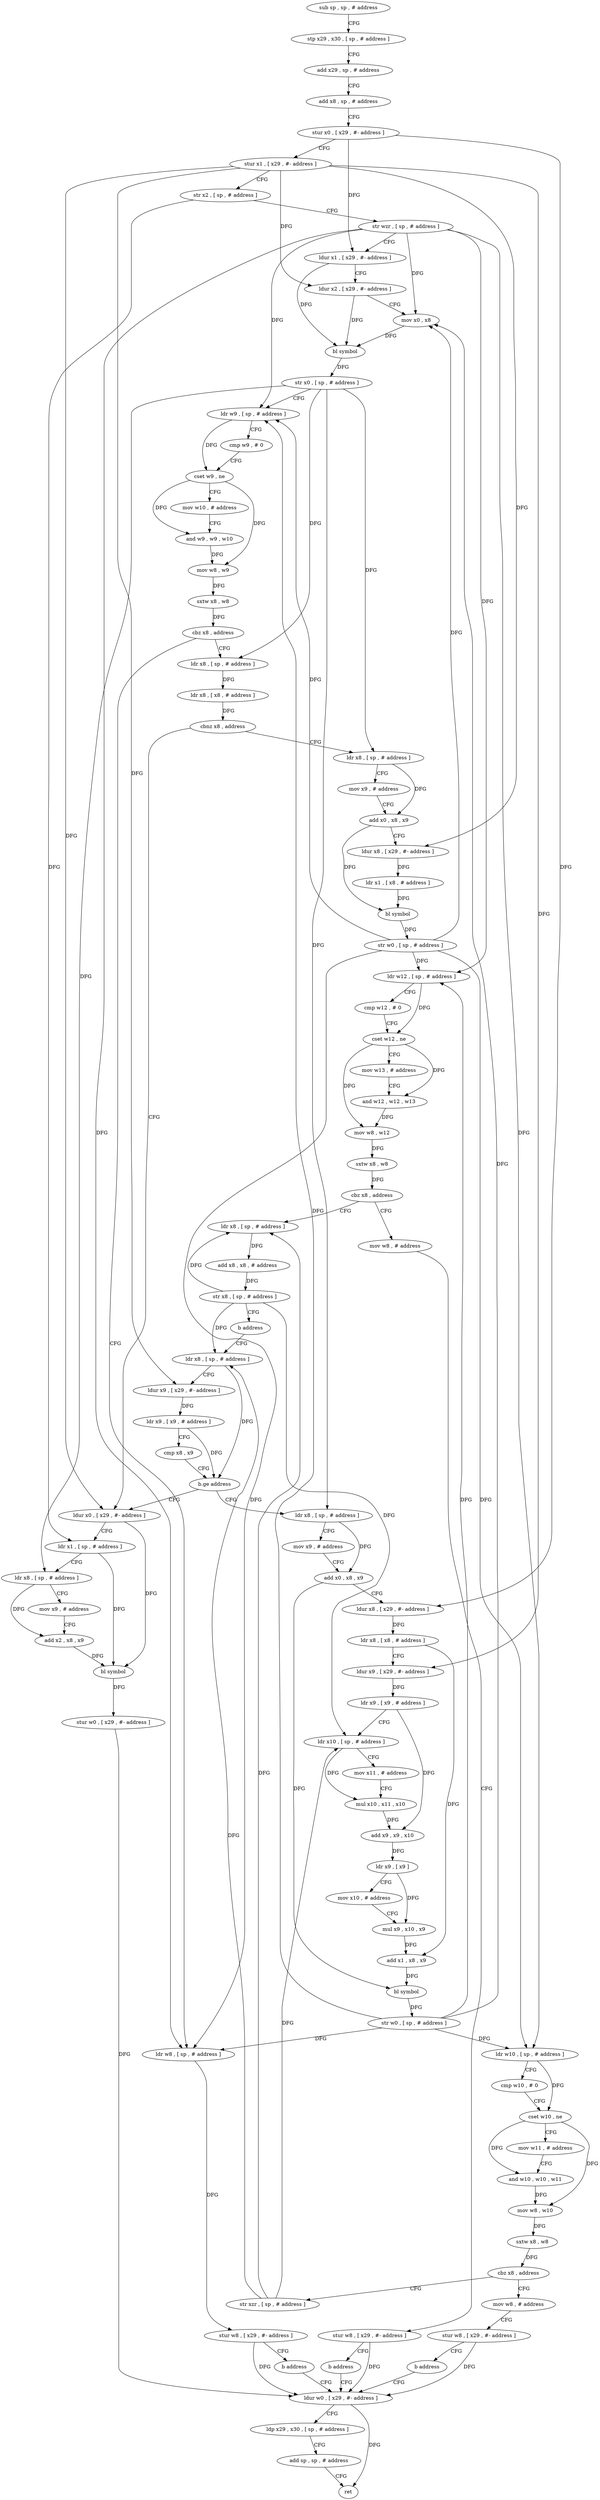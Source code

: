 digraph "func" {
"4320364" [label = "sub sp , sp , # address" ]
"4320368" [label = "stp x29 , x30 , [ sp , # address ]" ]
"4320372" [label = "add x29 , sp , # address" ]
"4320376" [label = "add x8 , sp , # address" ]
"4320380" [label = "stur x0 , [ x29 , #- address ]" ]
"4320384" [label = "stur x1 , [ x29 , #- address ]" ]
"4320388" [label = "str x2 , [ sp , # address ]" ]
"4320392" [label = "str wzr , [ sp , # address ]" ]
"4320396" [label = "ldur x1 , [ x29 , #- address ]" ]
"4320400" [label = "ldur x2 , [ x29 , #- address ]" ]
"4320404" [label = "mov x0 , x8" ]
"4320408" [label = "bl symbol" ]
"4320412" [label = "str x0 , [ sp , # address ]" ]
"4320416" [label = "ldr w9 , [ sp , # address ]" ]
"4320420" [label = "cmp w9 , # 0" ]
"4320424" [label = "cset w9 , ne" ]
"4320428" [label = "mov w10 , # address" ]
"4320432" [label = "and w9 , w9 , w10" ]
"4320436" [label = "mov w8 , w9" ]
"4320440" [label = "sxtw x8 , w8" ]
"4320444" [label = "cbz x8 , address" ]
"4320460" [label = "ldr x8 , [ sp , # address ]" ]
"4320448" [label = "ldr w8 , [ sp , # address ]" ]
"4320464" [label = "ldr x8 , [ x8 , # address ]" ]
"4320468" [label = "cbnz x8 , address" ]
"4320696" [label = "ldur x0 , [ x29 , #- address ]" ]
"4320472" [label = "ldr x8 , [ sp , # address ]" ]
"4320452" [label = "stur w8 , [ x29 , #- address ]" ]
"4320456" [label = "b address" ]
"4320724" [label = "ldur w0 , [ x29 , #- address ]" ]
"4320700" [label = "ldr x1 , [ sp , # address ]" ]
"4320704" [label = "ldr x8 , [ sp , # address ]" ]
"4320708" [label = "mov x9 , # address" ]
"4320712" [label = "add x2 , x8 , x9" ]
"4320716" [label = "bl symbol" ]
"4320720" [label = "stur w0 , [ x29 , #- address ]" ]
"4320476" [label = "mov x9 , # address" ]
"4320480" [label = "add x0 , x8 , x9" ]
"4320484" [label = "ldur x8 , [ x29 , #- address ]" ]
"4320488" [label = "ldr x1 , [ x8 , # address ]" ]
"4320492" [label = "bl symbol" ]
"4320496" [label = "str w0 , [ sp , # address ]" ]
"4320500" [label = "ldr w10 , [ sp , # address ]" ]
"4320504" [label = "cmp w10 , # 0" ]
"4320508" [label = "cset w10 , ne" ]
"4320512" [label = "mov w11 , # address" ]
"4320516" [label = "and w10 , w10 , w11" ]
"4320520" [label = "mov w8 , w10" ]
"4320524" [label = "sxtw x8 , w8" ]
"4320528" [label = "cbz x8 , address" ]
"4320544" [label = "str xzr , [ sp , # address ]" ]
"4320532" [label = "mov w8 , # address" ]
"4320728" [label = "ldp x29 , x30 , [ sp , # address ]" ]
"4320732" [label = "add sp , sp , # address" ]
"4320736" [label = "ret" ]
"4320548" [label = "ldr x8 , [ sp , # address ]" ]
"4320536" [label = "stur w8 , [ x29 , #- address ]" ]
"4320540" [label = "b address" ]
"4320568" [label = "ldr x8 , [ sp , # address ]" ]
"4320572" [label = "mov x9 , # address" ]
"4320576" [label = "add x0 , x8 , x9" ]
"4320580" [label = "ldur x8 , [ x29 , #- address ]" ]
"4320584" [label = "ldr x8 , [ x8 , # address ]" ]
"4320588" [label = "ldur x9 , [ x29 , #- address ]" ]
"4320592" [label = "ldr x9 , [ x9 , # address ]" ]
"4320596" [label = "ldr x10 , [ sp , # address ]" ]
"4320600" [label = "mov x11 , # address" ]
"4320604" [label = "mul x10 , x11 , x10" ]
"4320608" [label = "add x9 , x9 , x10" ]
"4320612" [label = "ldr x9 , [ x9 ]" ]
"4320616" [label = "mov x10 , # address" ]
"4320620" [label = "mul x9 , x10 , x9" ]
"4320624" [label = "add x1 , x8 , x9" ]
"4320628" [label = "bl symbol" ]
"4320632" [label = "str w0 , [ sp , # address ]" ]
"4320636" [label = "ldr w12 , [ sp , # address ]" ]
"4320640" [label = "cmp w12 , # 0" ]
"4320644" [label = "cset w12 , ne" ]
"4320648" [label = "mov w13 , # address" ]
"4320652" [label = "and w12 , w12 , w13" ]
"4320656" [label = "mov w8 , w12" ]
"4320660" [label = "sxtw x8 , w8" ]
"4320664" [label = "cbz x8 , address" ]
"4320680" [label = "ldr x8 , [ sp , # address ]" ]
"4320668" [label = "mov w8 , # address" ]
"4320684" [label = "add x8 , x8 , # address" ]
"4320688" [label = "str x8 , [ sp , # address ]" ]
"4320692" [label = "b address" ]
"4320672" [label = "stur w8 , [ x29 , #- address ]" ]
"4320676" [label = "b address" ]
"4320552" [label = "ldur x9 , [ x29 , #- address ]" ]
"4320556" [label = "ldr x9 , [ x9 , # address ]" ]
"4320560" [label = "cmp x8 , x9" ]
"4320564" [label = "b.ge address" ]
"4320364" -> "4320368" [ label = "CFG" ]
"4320368" -> "4320372" [ label = "CFG" ]
"4320372" -> "4320376" [ label = "CFG" ]
"4320376" -> "4320380" [ label = "CFG" ]
"4320380" -> "4320384" [ label = "CFG" ]
"4320380" -> "4320396" [ label = "DFG" ]
"4320380" -> "4320580" [ label = "DFG" ]
"4320384" -> "4320388" [ label = "CFG" ]
"4320384" -> "4320400" [ label = "DFG" ]
"4320384" -> "4320696" [ label = "DFG" ]
"4320384" -> "4320484" [ label = "DFG" ]
"4320384" -> "4320552" [ label = "DFG" ]
"4320384" -> "4320588" [ label = "DFG" ]
"4320388" -> "4320392" [ label = "CFG" ]
"4320388" -> "4320700" [ label = "DFG" ]
"4320392" -> "4320396" [ label = "CFG" ]
"4320392" -> "4320416" [ label = "DFG" ]
"4320392" -> "4320448" [ label = "DFG" ]
"4320392" -> "4320500" [ label = "DFG" ]
"4320392" -> "4320636" [ label = "DFG" ]
"4320392" -> "4320404" [ label = "DFG" ]
"4320396" -> "4320400" [ label = "CFG" ]
"4320396" -> "4320408" [ label = "DFG" ]
"4320400" -> "4320404" [ label = "CFG" ]
"4320400" -> "4320408" [ label = "DFG" ]
"4320404" -> "4320408" [ label = "DFG" ]
"4320408" -> "4320412" [ label = "DFG" ]
"4320412" -> "4320416" [ label = "CFG" ]
"4320412" -> "4320460" [ label = "DFG" ]
"4320412" -> "4320704" [ label = "DFG" ]
"4320412" -> "4320472" [ label = "DFG" ]
"4320412" -> "4320568" [ label = "DFG" ]
"4320416" -> "4320420" [ label = "CFG" ]
"4320416" -> "4320424" [ label = "DFG" ]
"4320420" -> "4320424" [ label = "CFG" ]
"4320424" -> "4320428" [ label = "CFG" ]
"4320424" -> "4320432" [ label = "DFG" ]
"4320424" -> "4320436" [ label = "DFG" ]
"4320428" -> "4320432" [ label = "CFG" ]
"4320432" -> "4320436" [ label = "DFG" ]
"4320436" -> "4320440" [ label = "DFG" ]
"4320440" -> "4320444" [ label = "DFG" ]
"4320444" -> "4320460" [ label = "CFG" ]
"4320444" -> "4320448" [ label = "CFG" ]
"4320460" -> "4320464" [ label = "DFG" ]
"4320448" -> "4320452" [ label = "DFG" ]
"4320464" -> "4320468" [ label = "DFG" ]
"4320468" -> "4320696" [ label = "CFG" ]
"4320468" -> "4320472" [ label = "CFG" ]
"4320696" -> "4320700" [ label = "CFG" ]
"4320696" -> "4320716" [ label = "DFG" ]
"4320472" -> "4320476" [ label = "CFG" ]
"4320472" -> "4320480" [ label = "DFG" ]
"4320452" -> "4320456" [ label = "CFG" ]
"4320452" -> "4320724" [ label = "DFG" ]
"4320456" -> "4320724" [ label = "CFG" ]
"4320724" -> "4320728" [ label = "CFG" ]
"4320724" -> "4320736" [ label = "DFG" ]
"4320700" -> "4320704" [ label = "CFG" ]
"4320700" -> "4320716" [ label = "DFG" ]
"4320704" -> "4320708" [ label = "CFG" ]
"4320704" -> "4320712" [ label = "DFG" ]
"4320708" -> "4320712" [ label = "CFG" ]
"4320712" -> "4320716" [ label = "DFG" ]
"4320716" -> "4320720" [ label = "DFG" ]
"4320720" -> "4320724" [ label = "DFG" ]
"4320476" -> "4320480" [ label = "CFG" ]
"4320480" -> "4320484" [ label = "CFG" ]
"4320480" -> "4320492" [ label = "DFG" ]
"4320484" -> "4320488" [ label = "DFG" ]
"4320488" -> "4320492" [ label = "DFG" ]
"4320492" -> "4320496" [ label = "DFG" ]
"4320496" -> "4320500" [ label = "DFG" ]
"4320496" -> "4320404" [ label = "DFG" ]
"4320496" -> "4320416" [ label = "DFG" ]
"4320496" -> "4320448" [ label = "DFG" ]
"4320496" -> "4320636" [ label = "DFG" ]
"4320500" -> "4320504" [ label = "CFG" ]
"4320500" -> "4320508" [ label = "DFG" ]
"4320504" -> "4320508" [ label = "CFG" ]
"4320508" -> "4320512" [ label = "CFG" ]
"4320508" -> "4320516" [ label = "DFG" ]
"4320508" -> "4320520" [ label = "DFG" ]
"4320512" -> "4320516" [ label = "CFG" ]
"4320516" -> "4320520" [ label = "DFG" ]
"4320520" -> "4320524" [ label = "DFG" ]
"4320524" -> "4320528" [ label = "DFG" ]
"4320528" -> "4320544" [ label = "CFG" ]
"4320528" -> "4320532" [ label = "CFG" ]
"4320544" -> "4320548" [ label = "DFG" ]
"4320544" -> "4320596" [ label = "DFG" ]
"4320544" -> "4320680" [ label = "DFG" ]
"4320532" -> "4320536" [ label = "CFG" ]
"4320728" -> "4320732" [ label = "CFG" ]
"4320732" -> "4320736" [ label = "CFG" ]
"4320548" -> "4320552" [ label = "CFG" ]
"4320548" -> "4320564" [ label = "DFG" ]
"4320536" -> "4320540" [ label = "CFG" ]
"4320536" -> "4320724" [ label = "DFG" ]
"4320540" -> "4320724" [ label = "CFG" ]
"4320568" -> "4320572" [ label = "CFG" ]
"4320568" -> "4320576" [ label = "DFG" ]
"4320572" -> "4320576" [ label = "CFG" ]
"4320576" -> "4320580" [ label = "CFG" ]
"4320576" -> "4320628" [ label = "DFG" ]
"4320580" -> "4320584" [ label = "DFG" ]
"4320584" -> "4320588" [ label = "CFG" ]
"4320584" -> "4320624" [ label = "DFG" ]
"4320588" -> "4320592" [ label = "DFG" ]
"4320592" -> "4320596" [ label = "CFG" ]
"4320592" -> "4320608" [ label = "DFG" ]
"4320596" -> "4320600" [ label = "CFG" ]
"4320596" -> "4320604" [ label = "DFG" ]
"4320600" -> "4320604" [ label = "CFG" ]
"4320604" -> "4320608" [ label = "DFG" ]
"4320608" -> "4320612" [ label = "DFG" ]
"4320612" -> "4320616" [ label = "CFG" ]
"4320612" -> "4320620" [ label = "DFG" ]
"4320616" -> "4320620" [ label = "CFG" ]
"4320620" -> "4320624" [ label = "DFG" ]
"4320624" -> "4320628" [ label = "DFG" ]
"4320628" -> "4320632" [ label = "DFG" ]
"4320632" -> "4320636" [ label = "DFG" ]
"4320632" -> "4320404" [ label = "DFG" ]
"4320632" -> "4320416" [ label = "DFG" ]
"4320632" -> "4320448" [ label = "DFG" ]
"4320632" -> "4320500" [ label = "DFG" ]
"4320636" -> "4320640" [ label = "CFG" ]
"4320636" -> "4320644" [ label = "DFG" ]
"4320640" -> "4320644" [ label = "CFG" ]
"4320644" -> "4320648" [ label = "CFG" ]
"4320644" -> "4320652" [ label = "DFG" ]
"4320644" -> "4320656" [ label = "DFG" ]
"4320648" -> "4320652" [ label = "CFG" ]
"4320652" -> "4320656" [ label = "DFG" ]
"4320656" -> "4320660" [ label = "DFG" ]
"4320660" -> "4320664" [ label = "DFG" ]
"4320664" -> "4320680" [ label = "CFG" ]
"4320664" -> "4320668" [ label = "CFG" ]
"4320680" -> "4320684" [ label = "DFG" ]
"4320668" -> "4320672" [ label = "CFG" ]
"4320684" -> "4320688" [ label = "DFG" ]
"4320688" -> "4320692" [ label = "CFG" ]
"4320688" -> "4320548" [ label = "DFG" ]
"4320688" -> "4320596" [ label = "DFG" ]
"4320688" -> "4320680" [ label = "DFG" ]
"4320692" -> "4320548" [ label = "CFG" ]
"4320672" -> "4320676" [ label = "CFG" ]
"4320672" -> "4320724" [ label = "DFG" ]
"4320676" -> "4320724" [ label = "CFG" ]
"4320552" -> "4320556" [ label = "DFG" ]
"4320556" -> "4320560" [ label = "CFG" ]
"4320556" -> "4320564" [ label = "DFG" ]
"4320560" -> "4320564" [ label = "CFG" ]
"4320564" -> "4320696" [ label = "CFG" ]
"4320564" -> "4320568" [ label = "CFG" ]
}
